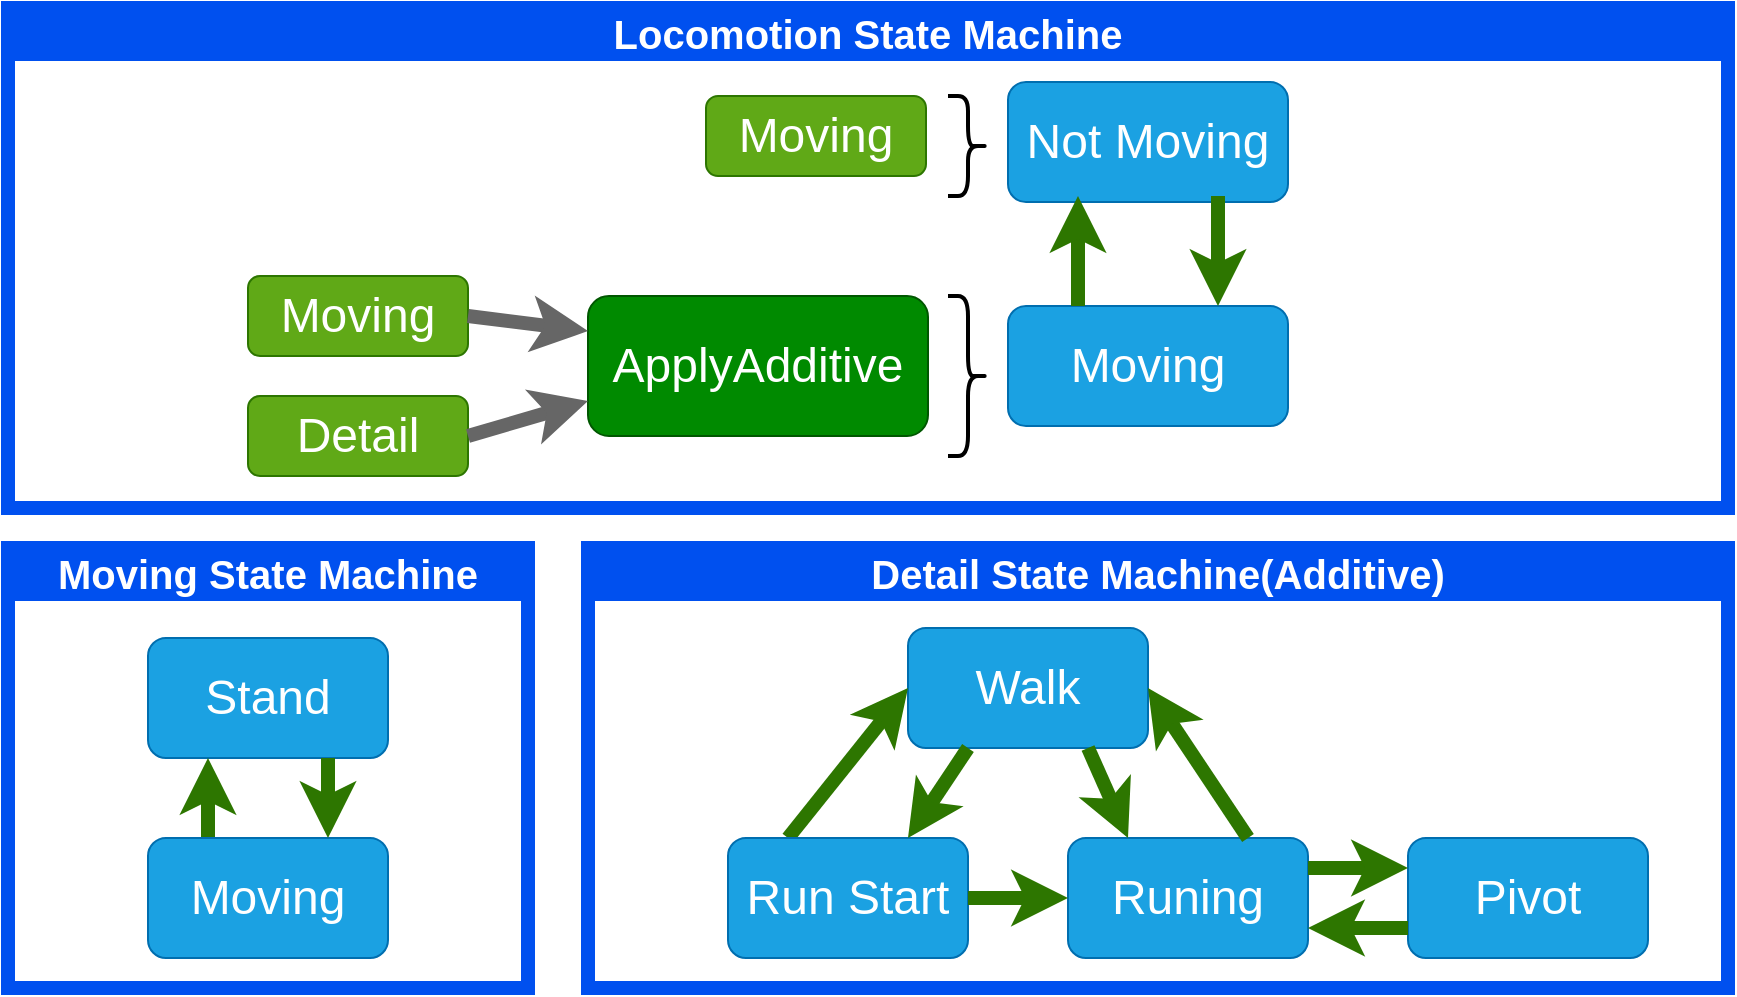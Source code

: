 <mxfile>
    <diagram id="YfLQU_7pIsObFUvdrNqj" name="Page-1">
        <mxGraphModel dx="899" dy="790" grid="1" gridSize="10" guides="1" tooltips="1" connect="1" arrows="1" fold="1" page="1" pageScale="1" pageWidth="827" pageHeight="1169" math="0" shadow="0">
            <root>
                <mxCell id="0"/>
                <mxCell id="1" parent="0"/>
                <mxCell id="68" value="Moving State Machine" style="swimlane;fontSize=20;fillColor=#0050ef;fontColor=#ffffff;strokeColor=#0050ef;strokeWidth=7;" parent="1" vertex="1">
                    <mxGeometry x="50" y="570" width="260" height="220" as="geometry"/>
                </mxCell>
                <mxCell id="70" value="Stand" style="rounded=1;whiteSpace=wrap;html=1;fontSize=24;fillColor=#1ba1e2;fontColor=#ffffff;strokeColor=#006EAF;" parent="68" vertex="1">
                    <mxGeometry x="70" y="45" width="120" height="60" as="geometry"/>
                </mxCell>
                <mxCell id="71" style="edgeStyle=none;html=1;exitX=0.25;exitY=0;exitDx=0;exitDy=0;entryX=0.25;entryY=1;entryDx=0;entryDy=0;fillColor=#60a917;strokeColor=#2D7600;strokeWidth=7;" parent="68" source="72" target="70" edge="1">
                    <mxGeometry relative="1" as="geometry"/>
                </mxCell>
                <mxCell id="72" value="Moving" style="rounded=1;whiteSpace=wrap;html=1;fontSize=24;fillColor=#1ba1e2;fontColor=#ffffff;strokeColor=#006EAF;" parent="68" vertex="1">
                    <mxGeometry x="70" y="145" width="120" height="60" as="geometry"/>
                </mxCell>
                <mxCell id="69" style="edgeStyle=none;html=1;exitX=0.75;exitY=1;exitDx=0;exitDy=0;entryX=0.75;entryY=0;entryDx=0;entryDy=0;fillColor=#60a917;strokeColor=#2D7600;strokeWidth=7;" parent="68" source="70" target="72" edge="1">
                    <mxGeometry relative="1" as="geometry"/>
                </mxCell>
                <mxCell id="91" value="Locomotion State Machine" style="swimlane;fontSize=20;fillColor=#0050ef;fontColor=#ffffff;strokeColor=#0050ef;strokeWidth=7;" parent="1" vertex="1">
                    <mxGeometry x="50" y="300" width="860" height="250" as="geometry"/>
                </mxCell>
                <mxCell id="94" value="Moving" style="rounded=1;whiteSpace=wrap;html=1;fontSize=24;fillColor=#60a917;fontColor=#ffffff;strokeColor=#2D7600;" parent="91" vertex="1">
                    <mxGeometry x="349" y="44" width="110" height="40" as="geometry"/>
                </mxCell>
                <mxCell id="120" value="Moving" style="rounded=1;whiteSpace=wrap;html=1;fontSize=24;fillColor=#60a917;fontColor=#ffffff;strokeColor=#2D7600;" parent="91" vertex="1">
                    <mxGeometry x="120" y="134" width="110" height="40" as="geometry"/>
                </mxCell>
                <mxCell id="121" value="Detail" style="rounded=1;whiteSpace=wrap;html=1;fontSize=24;fillColor=#60a917;fontColor=#ffffff;strokeColor=#2D7600;" parent="91" vertex="1">
                    <mxGeometry x="120" y="194" width="110" height="40" as="geometry"/>
                </mxCell>
                <mxCell id="122" value="ApplyAdditive" style="rounded=1;whiteSpace=wrap;html=1;fontSize=24;fillColor=#008a00;fontColor=#ffffff;strokeColor=#005700;" parent="91" vertex="1">
                    <mxGeometry x="290" y="144" width="170" height="70" as="geometry"/>
                </mxCell>
                <mxCell id="123" style="edgeStyle=none;html=1;exitX=1;exitY=0.5;exitDx=0;exitDy=0;fillColor=#f5f5f5;strokeColor=#666666;strokeWidth=7;entryX=0;entryY=0.25;entryDx=0;entryDy=0;" parent="91" source="120" target="122" edge="1">
                    <mxGeometry relative="1" as="geometry">
                        <mxPoint x="220" y="-196" as="sourcePoint"/>
                        <mxPoint x="550" y="-196" as="targetPoint"/>
                    </mxGeometry>
                </mxCell>
                <mxCell id="124" style="edgeStyle=none;html=1;exitX=1;exitY=0.5;exitDx=0;exitDy=0;fillColor=#f5f5f5;strokeColor=#666666;strokeWidth=7;entryX=0;entryY=0.75;entryDx=0;entryDy=0;" parent="91" source="121" target="122" edge="1">
                    <mxGeometry relative="1" as="geometry">
                        <mxPoint x="240" y="174" as="sourcePoint"/>
                        <mxPoint x="300" y="171.5" as="targetPoint"/>
                    </mxGeometry>
                </mxCell>
                <mxCell id="125" value="Not Moving" style="rounded=1;whiteSpace=wrap;html=1;fontSize=24;fillColor=#1ba1e2;fontColor=#ffffff;strokeColor=#006EAF;" parent="91" vertex="1">
                    <mxGeometry x="500" y="37" width="140" height="60" as="geometry"/>
                </mxCell>
                <mxCell id="126" value="Moving" style="rounded=1;whiteSpace=wrap;html=1;fontSize=24;fillColor=#1ba1e2;fontColor=#ffffff;strokeColor=#006EAF;" parent="91" vertex="1">
                    <mxGeometry x="500" y="149" width="140" height="60" as="geometry"/>
                </mxCell>
                <mxCell id="127" style="edgeStyle=none;html=1;exitX=0.75;exitY=1;exitDx=0;exitDy=0;entryX=0.75;entryY=0;entryDx=0;entryDy=0;fillColor=#60a917;strokeColor=#2D7600;strokeWidth=7;" parent="91" target="126" edge="1">
                    <mxGeometry relative="1" as="geometry">
                        <mxPoint x="605" y="94" as="sourcePoint"/>
                        <mxPoint x="110" y="439" as="targetPoint"/>
                    </mxGeometry>
                </mxCell>
                <mxCell id="128" style="edgeStyle=none;html=1;exitX=0.25;exitY=0;exitDx=0;exitDy=0;entryX=0.25;entryY=1;entryDx=0;entryDy=0;fillColor=#60a917;strokeColor=#2D7600;strokeWidth=7;" parent="91" source="126" edge="1">
                    <mxGeometry relative="1" as="geometry">
                        <mxPoint x="615" y="114" as="sourcePoint"/>
                        <mxPoint x="535" y="94" as="targetPoint"/>
                    </mxGeometry>
                </mxCell>
                <mxCell id="130" value="" style="shape=curlyBracket;whiteSpace=wrap;html=1;rounded=1;rotation=-180;strokeWidth=2;gradientColor=#ffffff;" parent="91" vertex="1">
                    <mxGeometry x="470" y="44" width="20" height="50" as="geometry"/>
                </mxCell>
                <mxCell id="131" value="" style="shape=curlyBracket;whiteSpace=wrap;html=1;rounded=1;rotation=-180;strokeWidth=2;gradientColor=#ffffff;" parent="91" vertex="1">
                    <mxGeometry x="470" y="144" width="20" height="80" as="geometry"/>
                </mxCell>
                <mxCell id="106" value="Detail State Machine(Additive)" style="swimlane;fontSize=20;fillColor=#0050ef;fontColor=#ffffff;strokeColor=#0050ef;strokeWidth=7;" parent="1" vertex="1">
                    <mxGeometry x="340" y="570" width="570" height="220" as="geometry"/>
                </mxCell>
                <mxCell id="107" value="Walk" style="rounded=1;whiteSpace=wrap;html=1;fontSize=24;fillColor=#1ba1e2;fontColor=#ffffff;strokeColor=#006EAF;" parent="106" vertex="1">
                    <mxGeometry x="160" y="40" width="120" height="60" as="geometry"/>
                </mxCell>
                <mxCell id="108" style="edgeStyle=none;html=1;exitX=0.25;exitY=0;exitDx=0;exitDy=0;entryX=0;entryY=0.5;entryDx=0;entryDy=0;fillColor=#60a917;strokeColor=#2D7600;strokeWidth=7;" parent="106" source="109" target="107" edge="1">
                    <mxGeometry relative="1" as="geometry"/>
                </mxCell>
                <mxCell id="109" value="Run Start" style="rounded=1;whiteSpace=wrap;html=1;fontSize=24;fillColor=#1ba1e2;fontColor=#ffffff;strokeColor=#006EAF;" parent="106" vertex="1">
                    <mxGeometry x="70" y="145" width="120" height="60" as="geometry"/>
                </mxCell>
                <mxCell id="110" style="edgeStyle=none;html=1;exitX=0.25;exitY=1;exitDx=0;exitDy=0;entryX=0.75;entryY=0;entryDx=0;entryDy=0;fillColor=#60a917;strokeColor=#2D7600;strokeWidth=7;" parent="106" source="107" target="109" edge="1">
                    <mxGeometry relative="1" as="geometry"/>
                </mxCell>
                <mxCell id="111" value="Runing" style="rounded=1;whiteSpace=wrap;html=1;fontSize=24;fillColor=#1ba1e2;fontColor=#ffffff;strokeColor=#006EAF;" parent="106" vertex="1">
                    <mxGeometry x="240" y="145" width="120" height="60" as="geometry"/>
                </mxCell>
                <mxCell id="112" value="Pivot" style="rounded=1;whiteSpace=wrap;html=1;fontSize=24;fillColor=#1ba1e2;fontColor=#ffffff;strokeColor=#006EAF;" parent="106" vertex="1">
                    <mxGeometry x="410" y="145" width="120" height="60" as="geometry"/>
                </mxCell>
                <mxCell id="113" style="edgeStyle=none;html=1;exitX=0.75;exitY=1;exitDx=0;exitDy=0;entryX=0.25;entryY=0;entryDx=0;entryDy=0;fillColor=#60a917;strokeColor=#2D7600;strokeWidth=7;" parent="106" source="107" target="111" edge="1">
                    <mxGeometry relative="1" as="geometry">
                        <mxPoint x="210" y="120" as="sourcePoint"/>
                        <mxPoint x="170" y="155" as="targetPoint"/>
                    </mxGeometry>
                </mxCell>
                <mxCell id="114" style="edgeStyle=none;html=1;exitX=0.75;exitY=0;exitDx=0;exitDy=0;entryX=1;entryY=0.5;entryDx=0;entryDy=0;fillColor=#60a917;strokeColor=#2D7600;strokeWidth=7;" parent="106" source="111" target="107" edge="1">
                    <mxGeometry relative="1" as="geometry">
                        <mxPoint x="270" y="120" as="sourcePoint"/>
                        <mxPoint x="280" y="155" as="targetPoint"/>
                    </mxGeometry>
                </mxCell>
                <mxCell id="115" style="edgeStyle=none;html=1;exitX=1;exitY=0.5;exitDx=0;exitDy=0;entryX=0;entryY=0.5;entryDx=0;entryDy=0;fillColor=#60a917;strokeColor=#2D7600;strokeWidth=7;" parent="106" source="109" target="111" edge="1">
                    <mxGeometry relative="1" as="geometry">
                        <mxPoint x="200" y="120" as="sourcePoint"/>
                        <mxPoint x="170" y="155" as="targetPoint"/>
                    </mxGeometry>
                </mxCell>
                <mxCell id="116" style="edgeStyle=none;html=1;exitX=1;exitY=0.25;exitDx=0;exitDy=0;entryX=0;entryY=0.25;entryDx=0;entryDy=0;fillColor=#60a917;strokeColor=#2D7600;strokeWidth=7;" parent="106" source="111" target="112" edge="1">
                    <mxGeometry relative="1" as="geometry">
                        <mxPoint x="340" y="155" as="sourcePoint"/>
                        <mxPoint x="290" y="90" as="targetPoint"/>
                    </mxGeometry>
                </mxCell>
                <mxCell id="117" style="edgeStyle=none;html=1;exitX=0;exitY=0.75;exitDx=0;exitDy=0;entryX=1;entryY=0.75;entryDx=0;entryDy=0;fillColor=#60a917;strokeColor=#2D7600;strokeWidth=7;" parent="106" source="112" target="111" edge="1">
                    <mxGeometry relative="1" as="geometry">
                        <mxPoint x="370" y="170" as="sourcePoint"/>
                        <mxPoint x="420" y="170" as="targetPoint"/>
                    </mxGeometry>
                </mxCell>
            </root>
        </mxGraphModel>
    </diagram>
</mxfile>
